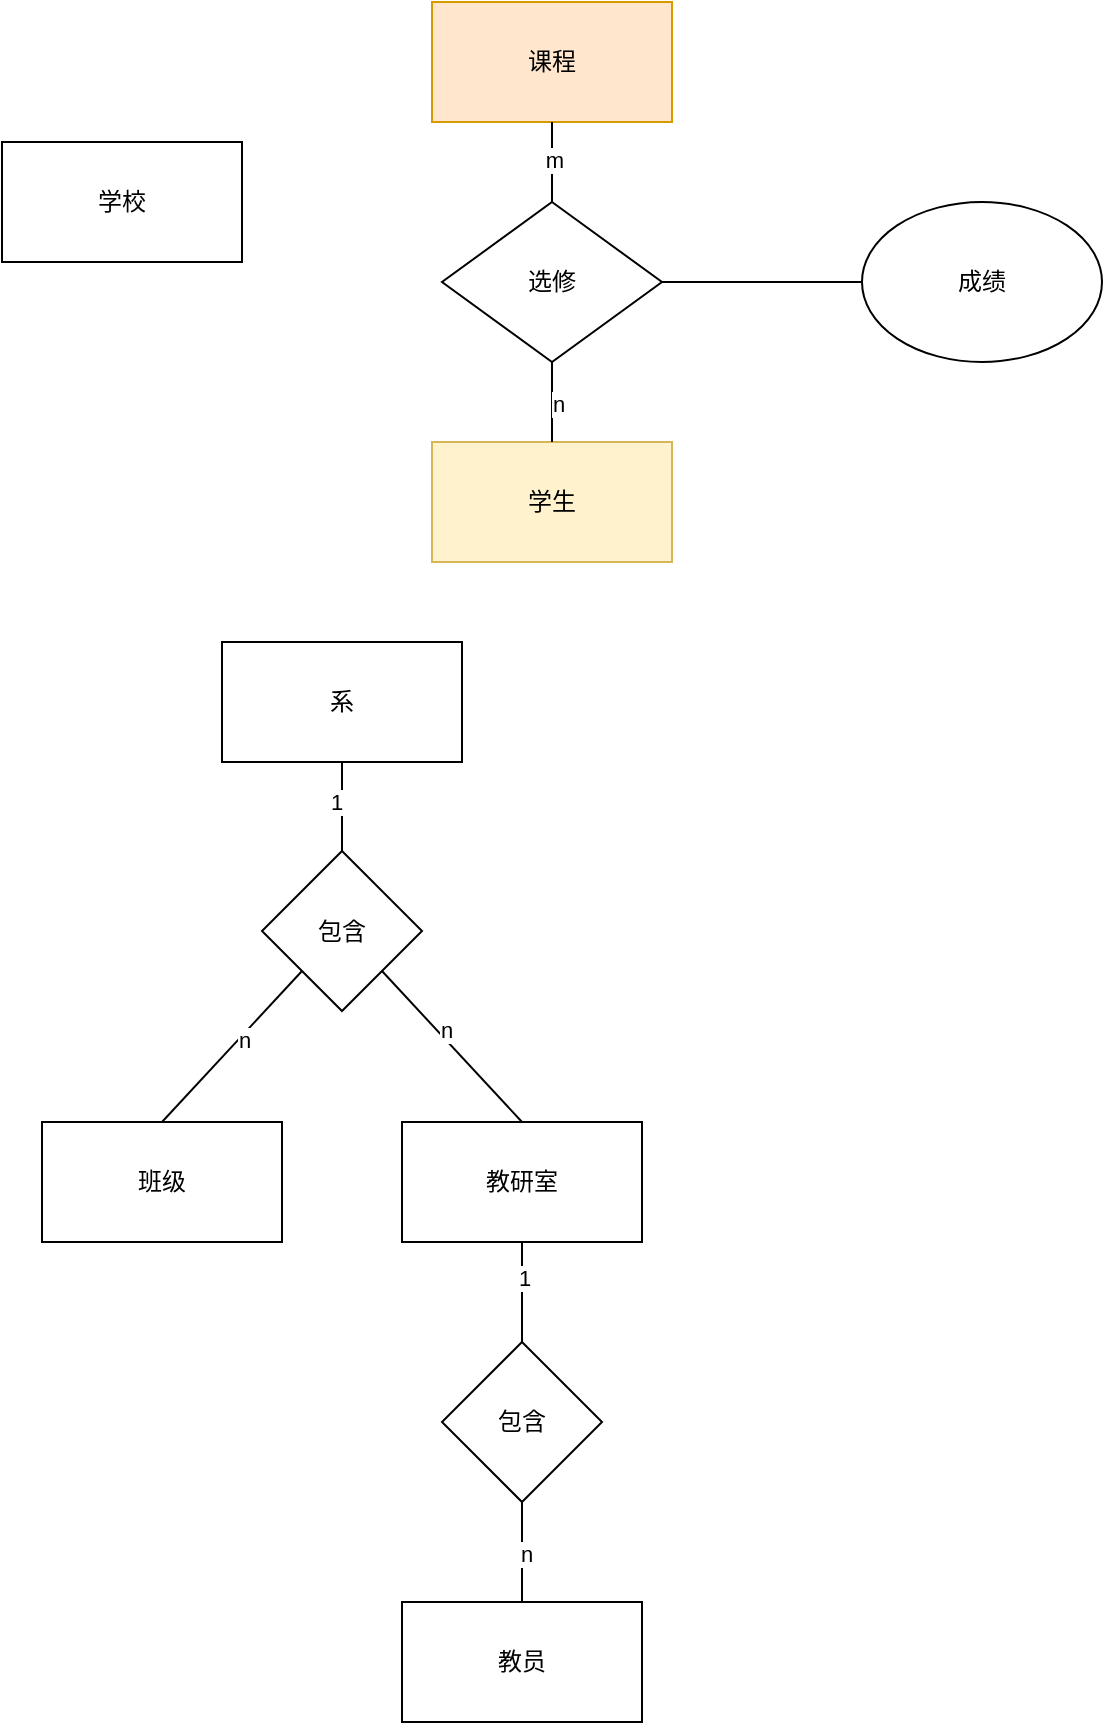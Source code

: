 <mxfile version="24.7.13">
  <diagram name="第 1 页" id="sECeABrqPzlm_Rx-wtIc">
    <mxGraphModel dx="954" dy="505" grid="1" gridSize="10" guides="1" tooltips="1" connect="1" arrows="1" fold="1" page="1" pageScale="1" pageWidth="827" pageHeight="1169" math="0" shadow="0">
      <root>
        <mxCell id="0" />
        <mxCell id="1" parent="0" />
        <mxCell id="IMBD8sZkuqatLbq9cF6B-1" value="课程" style="rounded=0;whiteSpace=wrap;html=1;fillColor=#ffe6cc;strokeColor=#d79b00;" vertex="1" parent="1">
          <mxGeometry x="255" y="80" width="120" height="60" as="geometry" />
        </mxCell>
        <mxCell id="IMBD8sZkuqatLbq9cF6B-2" value="学生" style="rounded=0;whiteSpace=wrap;html=1;fillColor=#fff2cc;strokeColor=#d6b656;" vertex="1" parent="1">
          <mxGeometry x="255" y="300" width="120" height="60" as="geometry" />
        </mxCell>
        <mxCell id="IMBD8sZkuqatLbq9cF6B-3" value="选修" style="rhombus;whiteSpace=wrap;html=1;" vertex="1" parent="1">
          <mxGeometry x="260" y="180" width="110" height="80" as="geometry" />
        </mxCell>
        <mxCell id="IMBD8sZkuqatLbq9cF6B-4" value="成绩" style="ellipse;whiteSpace=wrap;html=1;" vertex="1" parent="1">
          <mxGeometry x="470" y="180" width="120" height="80" as="geometry" />
        </mxCell>
        <mxCell id="IMBD8sZkuqatLbq9cF6B-5" value="" style="endArrow=none;html=1;rounded=0;entryX=0.5;entryY=1;entryDx=0;entryDy=0;exitX=0.5;exitY=0;exitDx=0;exitDy=0;" edge="1" parent="1" source="IMBD8sZkuqatLbq9cF6B-3" target="IMBD8sZkuqatLbq9cF6B-1">
          <mxGeometry width="50" height="50" relative="1" as="geometry">
            <mxPoint x="390" y="220" as="sourcePoint" />
            <mxPoint x="440" y="170" as="targetPoint" />
          </mxGeometry>
        </mxCell>
        <mxCell id="IMBD8sZkuqatLbq9cF6B-7" value="m" style="edgeLabel;html=1;align=center;verticalAlign=middle;resizable=0;points=[];" vertex="1" connectable="0" parent="IMBD8sZkuqatLbq9cF6B-5">
          <mxGeometry x="0.05" y="-1" relative="1" as="geometry">
            <mxPoint as="offset" />
          </mxGeometry>
        </mxCell>
        <mxCell id="IMBD8sZkuqatLbq9cF6B-6" value="" style="endArrow=none;html=1;rounded=0;entryX=0.5;entryY=1;entryDx=0;entryDy=0;exitX=0.5;exitY=0;exitDx=0;exitDy=0;" edge="1" parent="1" source="IMBD8sZkuqatLbq9cF6B-2" target="IMBD8sZkuqatLbq9cF6B-3">
          <mxGeometry width="50" height="50" relative="1" as="geometry">
            <mxPoint x="90" y="340" as="sourcePoint" />
            <mxPoint x="140" y="290" as="targetPoint" />
          </mxGeometry>
        </mxCell>
        <mxCell id="IMBD8sZkuqatLbq9cF6B-8" value="n" style="edgeLabel;html=1;align=center;verticalAlign=middle;resizable=0;points=[];" vertex="1" connectable="0" parent="IMBD8sZkuqatLbq9cF6B-6">
          <mxGeometry x="-0.05" y="-3" relative="1" as="geometry">
            <mxPoint as="offset" />
          </mxGeometry>
        </mxCell>
        <mxCell id="IMBD8sZkuqatLbq9cF6B-9" value="" style="endArrow=none;html=1;rounded=0;entryX=0;entryY=0.5;entryDx=0;entryDy=0;exitX=1;exitY=0.5;exitDx=0;exitDy=0;" edge="1" parent="1" source="IMBD8sZkuqatLbq9cF6B-3" target="IMBD8sZkuqatLbq9cF6B-4">
          <mxGeometry width="50" height="50" relative="1" as="geometry">
            <mxPoint x="80" y="250" as="sourcePoint" />
            <mxPoint x="130" y="200" as="targetPoint" />
          </mxGeometry>
        </mxCell>
        <mxCell id="IMBD8sZkuqatLbq9cF6B-10" value="学校" style="rounded=0;whiteSpace=wrap;html=1;" vertex="1" parent="1">
          <mxGeometry x="40" y="150" width="120" height="60" as="geometry" />
        </mxCell>
        <mxCell id="IMBD8sZkuqatLbq9cF6B-11" value="班级" style="rounded=0;whiteSpace=wrap;html=1;" vertex="1" parent="1">
          <mxGeometry x="60" y="640" width="120" height="60" as="geometry" />
        </mxCell>
        <mxCell id="IMBD8sZkuqatLbq9cF6B-12" value="教研室" style="rounded=0;whiteSpace=wrap;html=1;" vertex="1" parent="1">
          <mxGeometry x="240" y="640" width="120" height="60" as="geometry" />
        </mxCell>
        <mxCell id="IMBD8sZkuqatLbq9cF6B-13" value="教员" style="rounded=0;whiteSpace=wrap;html=1;" vertex="1" parent="1">
          <mxGeometry x="240" y="880" width="120" height="60" as="geometry" />
        </mxCell>
        <mxCell id="IMBD8sZkuqatLbq9cF6B-15" value="系" style="rounded=0;whiteSpace=wrap;html=1;" vertex="1" parent="1">
          <mxGeometry x="150" y="400" width="120" height="60" as="geometry" />
        </mxCell>
        <mxCell id="IMBD8sZkuqatLbq9cF6B-17" value="包含" style="rhombus;whiteSpace=wrap;html=1;" vertex="1" parent="1">
          <mxGeometry x="170" y="504.5" width="80" height="80" as="geometry" />
        </mxCell>
        <mxCell id="IMBD8sZkuqatLbq9cF6B-18" value="" style="endArrow=none;html=1;rounded=0;entryX=0.5;entryY=1;entryDx=0;entryDy=0;exitX=0.5;exitY=0;exitDx=0;exitDy=0;" edge="1" parent="1" source="IMBD8sZkuqatLbq9cF6B-17" target="IMBD8sZkuqatLbq9cF6B-15">
          <mxGeometry width="50" height="50" relative="1" as="geometry">
            <mxPoint x="110" y="530" as="sourcePoint" />
            <mxPoint x="210" y="480" as="targetPoint" />
          </mxGeometry>
        </mxCell>
        <mxCell id="IMBD8sZkuqatLbq9cF6B-19" value="1" style="edgeLabel;html=1;align=center;verticalAlign=middle;resizable=0;points=[];" vertex="1" connectable="0" parent="IMBD8sZkuqatLbq9cF6B-18">
          <mxGeometry x="0.146" y="3" relative="1" as="geometry">
            <mxPoint y="1" as="offset" />
          </mxGeometry>
        </mxCell>
        <mxCell id="IMBD8sZkuqatLbq9cF6B-20" value="" style="endArrow=none;html=1;rounded=0;entryX=0;entryY=1;entryDx=0;entryDy=0;exitX=0.5;exitY=0;exitDx=0;exitDy=0;" edge="1" parent="1" source="IMBD8sZkuqatLbq9cF6B-11" target="IMBD8sZkuqatLbq9cF6B-17">
          <mxGeometry width="50" height="50" relative="1" as="geometry">
            <mxPoint x="50" y="650" as="sourcePoint" />
            <mxPoint x="100" y="600" as="targetPoint" />
          </mxGeometry>
        </mxCell>
        <mxCell id="IMBD8sZkuqatLbq9cF6B-21" value="n" style="edgeLabel;html=1;align=center;verticalAlign=middle;resizable=0;points=[];" vertex="1" connectable="0" parent="IMBD8sZkuqatLbq9cF6B-20">
          <mxGeometry x="0.126" y="-2" relative="1" as="geometry">
            <mxPoint as="offset" />
          </mxGeometry>
        </mxCell>
        <mxCell id="IMBD8sZkuqatLbq9cF6B-22" value="" style="endArrow=none;html=1;rounded=0;entryX=1;entryY=1;entryDx=0;entryDy=0;exitX=0.5;exitY=0;exitDx=0;exitDy=0;" edge="1" parent="1" source="IMBD8sZkuqatLbq9cF6B-12" target="IMBD8sZkuqatLbq9cF6B-17">
          <mxGeometry width="50" height="50" relative="1" as="geometry">
            <mxPoint x="290" y="620" as="sourcePoint" />
            <mxPoint x="340" y="570" as="targetPoint" />
          </mxGeometry>
        </mxCell>
        <mxCell id="IMBD8sZkuqatLbq9cF6B-23" value="n" style="edgeLabel;html=1;align=center;verticalAlign=middle;resizable=0;points=[];" vertex="1" connectable="0" parent="IMBD8sZkuqatLbq9cF6B-22">
          <mxGeometry x="0.163" y="-4" relative="1" as="geometry">
            <mxPoint as="offset" />
          </mxGeometry>
        </mxCell>
        <mxCell id="IMBD8sZkuqatLbq9cF6B-25" value="包含" style="rhombus;whiteSpace=wrap;html=1;" vertex="1" parent="1">
          <mxGeometry x="260" y="750" width="80" height="80" as="geometry" />
        </mxCell>
        <mxCell id="IMBD8sZkuqatLbq9cF6B-26" value="" style="endArrow=none;html=1;rounded=0;entryX=0.5;entryY=1;entryDx=0;entryDy=0;exitX=0.5;exitY=0;exitDx=0;exitDy=0;" edge="1" parent="1" source="IMBD8sZkuqatLbq9cF6B-25" target="IMBD8sZkuqatLbq9cF6B-12">
          <mxGeometry width="50" height="50" relative="1" as="geometry">
            <mxPoint x="180" y="780" as="sourcePoint" />
            <mxPoint x="230" y="730" as="targetPoint" />
          </mxGeometry>
        </mxCell>
        <mxCell id="IMBD8sZkuqatLbq9cF6B-28" value="1" style="edgeLabel;html=1;align=center;verticalAlign=middle;resizable=0;points=[];" vertex="1" connectable="0" parent="IMBD8sZkuqatLbq9cF6B-26">
          <mxGeometry x="0.28" y="-1" relative="1" as="geometry">
            <mxPoint as="offset" />
          </mxGeometry>
        </mxCell>
        <mxCell id="IMBD8sZkuqatLbq9cF6B-27" value="" style="endArrow=none;html=1;rounded=0;entryX=0.5;entryY=1;entryDx=0;entryDy=0;exitX=0.5;exitY=0;exitDx=0;exitDy=0;" edge="1" parent="1" source="IMBD8sZkuqatLbq9cF6B-13" target="IMBD8sZkuqatLbq9cF6B-25">
          <mxGeometry width="50" height="50" relative="1" as="geometry">
            <mxPoint x="50" y="940" as="sourcePoint" />
            <mxPoint x="100" y="890" as="targetPoint" />
          </mxGeometry>
        </mxCell>
        <mxCell id="IMBD8sZkuqatLbq9cF6B-29" value="n" style="edgeLabel;html=1;align=center;verticalAlign=middle;resizable=0;points=[];" vertex="1" connectable="0" parent="IMBD8sZkuqatLbq9cF6B-27">
          <mxGeometry x="-0.04" y="-2" relative="1" as="geometry">
            <mxPoint as="offset" />
          </mxGeometry>
        </mxCell>
      </root>
    </mxGraphModel>
  </diagram>
</mxfile>
